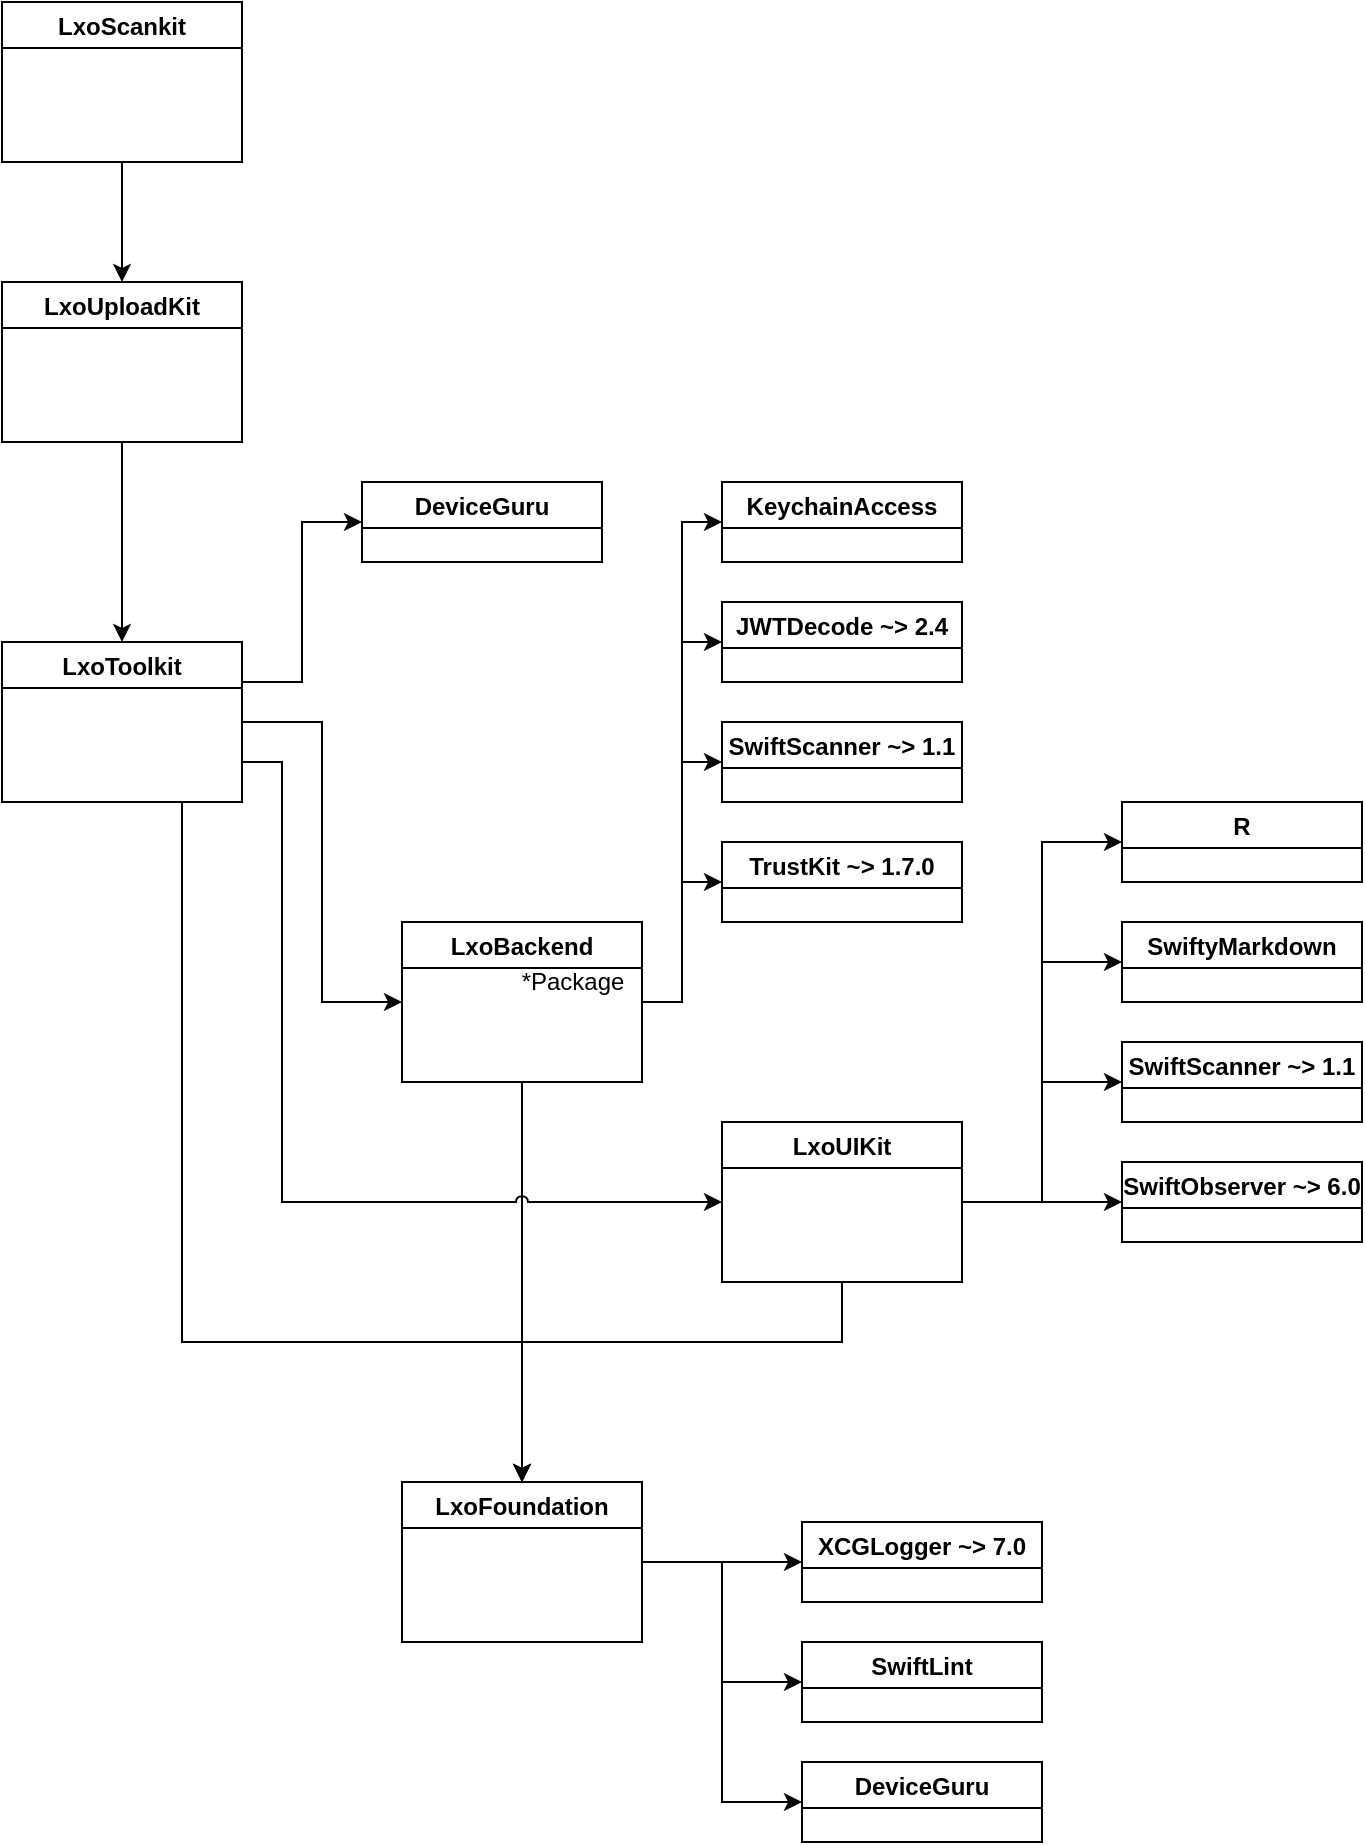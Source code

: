 <mxfile version="15.4.3" type="github">
  <diagram id="ckdOkKxMEzGKWoXddqem" name="Page-1">
    <mxGraphModel dx="1826" dy="794" grid="1" gridSize="10" guides="1" tooltips="1" connect="1" arrows="1" fold="1" page="0" pageScale="1" pageWidth="827" pageHeight="1169" math="0" shadow="0">
      <root>
        <mxCell id="0" />
        <mxCell id="1" parent="0" />
        <mxCell id="-XRt4lCiMcRDXyAqXYDS-6" style="edgeStyle=orthogonalEdgeStyle;rounded=0;orthogonalLoop=1;jettySize=auto;html=1;entryX=0;entryY=0.5;entryDx=0;entryDy=0;" parent="1" source="-XRt4lCiMcRDXyAqXYDS-1" target="-XRt4lCiMcRDXyAqXYDS-5" edge="1">
          <mxGeometry relative="1" as="geometry" />
        </mxCell>
        <mxCell id="-XRt4lCiMcRDXyAqXYDS-7" style="edgeStyle=orthogonalEdgeStyle;rounded=0;orthogonalLoop=1;jettySize=auto;html=1;entryX=0;entryY=0.5;entryDx=0;entryDy=0;" parent="1" source="-XRt4lCiMcRDXyAqXYDS-1" target="-XRt4lCiMcRDXyAqXYDS-4" edge="1">
          <mxGeometry relative="1" as="geometry" />
        </mxCell>
        <mxCell id="-XRt4lCiMcRDXyAqXYDS-8" style="edgeStyle=orthogonalEdgeStyle;rounded=0;orthogonalLoop=1;jettySize=auto;html=1;entryX=0;entryY=0.5;entryDx=0;entryDy=0;" parent="1" source="-XRt4lCiMcRDXyAqXYDS-1" target="-XRt4lCiMcRDXyAqXYDS-3" edge="1">
          <mxGeometry relative="1" as="geometry" />
        </mxCell>
        <mxCell id="-XRt4lCiMcRDXyAqXYDS-1" value="LxoFoundation" style="swimlane;" parent="1" vertex="1">
          <mxGeometry x="80" y="860" width="120" height="80" as="geometry" />
        </mxCell>
        <mxCell id="-XRt4lCiMcRDXyAqXYDS-3" value="XCGLogger ~&gt; 7.0" style="swimlane;" parent="1" vertex="1">
          <mxGeometry x="280" y="880" width="120" height="40" as="geometry" />
        </mxCell>
        <mxCell id="-XRt4lCiMcRDXyAqXYDS-4" value="SwiftLint" style="swimlane;" parent="1" vertex="1">
          <mxGeometry x="280" y="940" width="120" height="40" as="geometry" />
        </mxCell>
        <mxCell id="-XRt4lCiMcRDXyAqXYDS-5" value="DeviceGuru" style="swimlane;" parent="1" vertex="1">
          <mxGeometry x="280" y="1000" width="120" height="40" as="geometry" />
        </mxCell>
        <mxCell id="-XRt4lCiMcRDXyAqXYDS-10" style="edgeStyle=orthogonalEdgeStyle;rounded=0;orthogonalLoop=1;jettySize=auto;html=1;entryX=0.5;entryY=0;entryDx=0;entryDy=0;" parent="1" source="-XRt4lCiMcRDXyAqXYDS-9" target="-XRt4lCiMcRDXyAqXYDS-1" edge="1">
          <mxGeometry relative="1" as="geometry">
            <Array as="points">
              <mxPoint x="300" y="790" />
              <mxPoint x="140" y="790" />
            </Array>
          </mxGeometry>
        </mxCell>
        <mxCell id="-XRt4lCiMcRDXyAqXYDS-15" style="edgeStyle=orthogonalEdgeStyle;rounded=0;orthogonalLoop=1;jettySize=auto;html=1;entryX=0;entryY=0.5;entryDx=0;entryDy=0;" parent="1" source="-XRt4lCiMcRDXyAqXYDS-9" target="-XRt4lCiMcRDXyAqXYDS-13" edge="1">
          <mxGeometry relative="1" as="geometry" />
        </mxCell>
        <mxCell id="-XRt4lCiMcRDXyAqXYDS-16" style="edgeStyle=orthogonalEdgeStyle;rounded=0;orthogonalLoop=1;jettySize=auto;html=1;entryX=0;entryY=0.5;entryDx=0;entryDy=0;" parent="1" source="-XRt4lCiMcRDXyAqXYDS-9" target="-XRt4lCiMcRDXyAqXYDS-12" edge="1">
          <mxGeometry relative="1" as="geometry" />
        </mxCell>
        <mxCell id="-XRt4lCiMcRDXyAqXYDS-17" style="edgeStyle=orthogonalEdgeStyle;rounded=0;orthogonalLoop=1;jettySize=auto;html=1;entryX=0;entryY=0.5;entryDx=0;entryDy=0;" parent="1" source="-XRt4lCiMcRDXyAqXYDS-9" target="-XRt4lCiMcRDXyAqXYDS-11" edge="1">
          <mxGeometry relative="1" as="geometry" />
        </mxCell>
        <mxCell id="-XRt4lCiMcRDXyAqXYDS-18" style="edgeStyle=orthogonalEdgeStyle;rounded=0;orthogonalLoop=1;jettySize=auto;html=1;entryX=0;entryY=0.5;entryDx=0;entryDy=0;" parent="1" source="-XRt4lCiMcRDXyAqXYDS-9" target="-XRt4lCiMcRDXyAqXYDS-14" edge="1">
          <mxGeometry relative="1" as="geometry" />
        </mxCell>
        <mxCell id="-XRt4lCiMcRDXyAqXYDS-9" value="LxoUIKit" style="swimlane;" parent="1" vertex="1">
          <mxGeometry x="240" y="680" width="120" height="80" as="geometry" />
        </mxCell>
        <mxCell id="-XRt4lCiMcRDXyAqXYDS-11" value="SwiftScanner ~&gt; 1.1" style="swimlane;" parent="1" vertex="1">
          <mxGeometry x="440" y="640" width="120" height="40" as="geometry" />
        </mxCell>
        <mxCell id="-XRt4lCiMcRDXyAqXYDS-12" value="SwiftyMarkdown" style="swimlane;" parent="1" vertex="1">
          <mxGeometry x="440" y="580" width="120" height="40" as="geometry" />
        </mxCell>
        <mxCell id="-XRt4lCiMcRDXyAqXYDS-13" value="R" style="swimlane;" parent="1" vertex="1">
          <mxGeometry x="440" y="520" width="120" height="40" as="geometry" />
        </mxCell>
        <mxCell id="-XRt4lCiMcRDXyAqXYDS-14" value="SwiftObserver ~&gt; 6.0" style="swimlane;" parent="1" vertex="1">
          <mxGeometry x="440" y="700" width="120" height="40" as="geometry" />
        </mxCell>
        <mxCell id="-XRt4lCiMcRDXyAqXYDS-20" style="edgeStyle=orthogonalEdgeStyle;rounded=0;orthogonalLoop=1;jettySize=auto;html=1;entryX=0.5;entryY=0;entryDx=0;entryDy=0;" parent="1" source="-XRt4lCiMcRDXyAqXYDS-19" target="-XRt4lCiMcRDXyAqXYDS-1" edge="1">
          <mxGeometry relative="1" as="geometry">
            <Array as="points">
              <mxPoint x="140" y="800" />
              <mxPoint x="140" y="800" />
            </Array>
          </mxGeometry>
        </mxCell>
        <mxCell id="47vxZGQ1EH_PGYCMF2Wq-5" style="edgeStyle=orthogonalEdgeStyle;rounded=0;orthogonalLoop=1;jettySize=auto;html=1;entryX=0;entryY=0.5;entryDx=0;entryDy=0;" edge="1" parent="1" source="-XRt4lCiMcRDXyAqXYDS-19" target="-XRt4lCiMcRDXyAqXYDS-23">
          <mxGeometry relative="1" as="geometry" />
        </mxCell>
        <mxCell id="47vxZGQ1EH_PGYCMF2Wq-6" style="edgeStyle=orthogonalEdgeStyle;rounded=0;orthogonalLoop=1;jettySize=auto;html=1;entryX=0;entryY=0.5;entryDx=0;entryDy=0;" edge="1" parent="1" source="-XRt4lCiMcRDXyAqXYDS-19" target="-XRt4lCiMcRDXyAqXYDS-22">
          <mxGeometry relative="1" as="geometry" />
        </mxCell>
        <mxCell id="47vxZGQ1EH_PGYCMF2Wq-7" style="edgeStyle=orthogonalEdgeStyle;rounded=0;orthogonalLoop=1;jettySize=auto;html=1;entryX=0;entryY=0.5;entryDx=0;entryDy=0;" edge="1" parent="1" source="-XRt4lCiMcRDXyAqXYDS-19" target="-XRt4lCiMcRDXyAqXYDS-21">
          <mxGeometry relative="1" as="geometry" />
        </mxCell>
        <mxCell id="47vxZGQ1EH_PGYCMF2Wq-8" style="edgeStyle=orthogonalEdgeStyle;rounded=0;orthogonalLoop=1;jettySize=auto;html=1;entryX=0;entryY=0.5;entryDx=0;entryDy=0;" edge="1" parent="1" source="-XRt4lCiMcRDXyAqXYDS-19" target="-XRt4lCiMcRDXyAqXYDS-24">
          <mxGeometry relative="1" as="geometry" />
        </mxCell>
        <mxCell id="-XRt4lCiMcRDXyAqXYDS-19" value="LxoBackend" style="swimlane;" parent="1" vertex="1">
          <mxGeometry x="80" y="580" width="120" height="80" as="geometry" />
        </mxCell>
        <mxCell id="-XRt4lCiMcRDXyAqXYDS-29" value="*Package" style="text;html=1;align=center;verticalAlign=middle;resizable=0;points=[];autosize=1;strokeColor=none;fillColor=none;" parent="-XRt4lCiMcRDXyAqXYDS-19" vertex="1">
          <mxGeometry x="50" y="20" width="70" height="20" as="geometry" />
        </mxCell>
        <mxCell id="-XRt4lCiMcRDXyAqXYDS-21" value="SwiftScanner ~&gt; 1.1" style="swimlane;" parent="1" vertex="1">
          <mxGeometry x="240" y="480" width="120" height="40" as="geometry" />
        </mxCell>
        <mxCell id="-XRt4lCiMcRDXyAqXYDS-22" value="JWTDecode ~&gt; 2.4" style="swimlane;" parent="1" vertex="1">
          <mxGeometry x="240" y="420" width="120" height="40" as="geometry" />
        </mxCell>
        <mxCell id="-XRt4lCiMcRDXyAqXYDS-23" value="KeychainAccess" style="swimlane;" parent="1" vertex="1">
          <mxGeometry x="240" y="360" width="120" height="40" as="geometry" />
        </mxCell>
        <mxCell id="-XRt4lCiMcRDXyAqXYDS-24" value="TrustKit ~&gt; 1.7.0" style="swimlane;" parent="1" vertex="1">
          <mxGeometry x="240" y="540" width="120" height="40" as="geometry" />
        </mxCell>
        <mxCell id="47vxZGQ1EH_PGYCMF2Wq-4" style="edgeStyle=orthogonalEdgeStyle;rounded=0;orthogonalLoop=1;jettySize=auto;html=1;entryX=0;entryY=0.5;entryDx=0;entryDy=0;" edge="1" parent="1" source="47vxZGQ1EH_PGYCMF2Wq-1" target="-XRt4lCiMcRDXyAqXYDS-19">
          <mxGeometry relative="1" as="geometry" />
        </mxCell>
        <mxCell id="47vxZGQ1EH_PGYCMF2Wq-9" style="edgeStyle=orthogonalEdgeStyle;rounded=0;orthogonalLoop=1;jettySize=auto;html=1;entryX=0.5;entryY=0;entryDx=0;entryDy=0;" edge="1" parent="1" source="47vxZGQ1EH_PGYCMF2Wq-1" target="-XRt4lCiMcRDXyAqXYDS-1">
          <mxGeometry relative="1" as="geometry">
            <Array as="points">
              <mxPoint x="-30" y="790" />
              <mxPoint x="140" y="790" />
            </Array>
          </mxGeometry>
        </mxCell>
        <mxCell id="47vxZGQ1EH_PGYCMF2Wq-10" style="edgeStyle=orthogonalEdgeStyle;rounded=0;orthogonalLoop=1;jettySize=auto;html=1;entryX=0;entryY=0.5;entryDx=0;entryDy=0;jumpStyle=arc;" edge="1" parent="1" source="47vxZGQ1EH_PGYCMF2Wq-1" target="-XRt4lCiMcRDXyAqXYDS-9">
          <mxGeometry relative="1" as="geometry">
            <Array as="points">
              <mxPoint x="20" y="500" />
              <mxPoint x="20" y="720" />
            </Array>
          </mxGeometry>
        </mxCell>
        <mxCell id="47vxZGQ1EH_PGYCMF2Wq-12" style="edgeStyle=orthogonalEdgeStyle;rounded=0;jumpStyle=arc;orthogonalLoop=1;jettySize=auto;html=1;entryX=0;entryY=0.5;entryDx=0;entryDy=0;" edge="1" parent="1" source="47vxZGQ1EH_PGYCMF2Wq-1" target="47vxZGQ1EH_PGYCMF2Wq-11">
          <mxGeometry relative="1" as="geometry">
            <Array as="points">
              <mxPoint x="30" y="460" />
              <mxPoint x="30" y="380" />
            </Array>
          </mxGeometry>
        </mxCell>
        <mxCell id="47vxZGQ1EH_PGYCMF2Wq-1" value="LxoToolkit" style="swimlane;" vertex="1" parent="1">
          <mxGeometry x="-120" y="440" width="120" height="80" as="geometry" />
        </mxCell>
        <mxCell id="47vxZGQ1EH_PGYCMF2Wq-11" value="DeviceGuru" style="swimlane;" vertex="1" parent="1">
          <mxGeometry x="60" y="360" width="120" height="40" as="geometry" />
        </mxCell>
        <mxCell id="47vxZGQ1EH_PGYCMF2Wq-14" style="edgeStyle=orthogonalEdgeStyle;rounded=0;jumpStyle=arc;orthogonalLoop=1;jettySize=auto;html=1;entryX=0.5;entryY=0;entryDx=0;entryDy=0;" edge="1" parent="1" source="47vxZGQ1EH_PGYCMF2Wq-13" target="47vxZGQ1EH_PGYCMF2Wq-1">
          <mxGeometry relative="1" as="geometry" />
        </mxCell>
        <mxCell id="47vxZGQ1EH_PGYCMF2Wq-13" value="LxoUploadKit" style="swimlane;" vertex="1" parent="1">
          <mxGeometry x="-120" y="260" width="120" height="80" as="geometry" />
        </mxCell>
        <mxCell id="47vxZGQ1EH_PGYCMF2Wq-16" style="edgeStyle=orthogonalEdgeStyle;rounded=0;jumpStyle=arc;orthogonalLoop=1;jettySize=auto;html=1;entryX=0.5;entryY=0;entryDx=0;entryDy=0;" edge="1" parent="1" source="47vxZGQ1EH_PGYCMF2Wq-15" target="47vxZGQ1EH_PGYCMF2Wq-13">
          <mxGeometry relative="1" as="geometry" />
        </mxCell>
        <mxCell id="47vxZGQ1EH_PGYCMF2Wq-15" value="LxoScankit" style="swimlane;" vertex="1" parent="1">
          <mxGeometry x="-120" y="120" width="120" height="80" as="geometry" />
        </mxCell>
      </root>
    </mxGraphModel>
  </diagram>
</mxfile>
